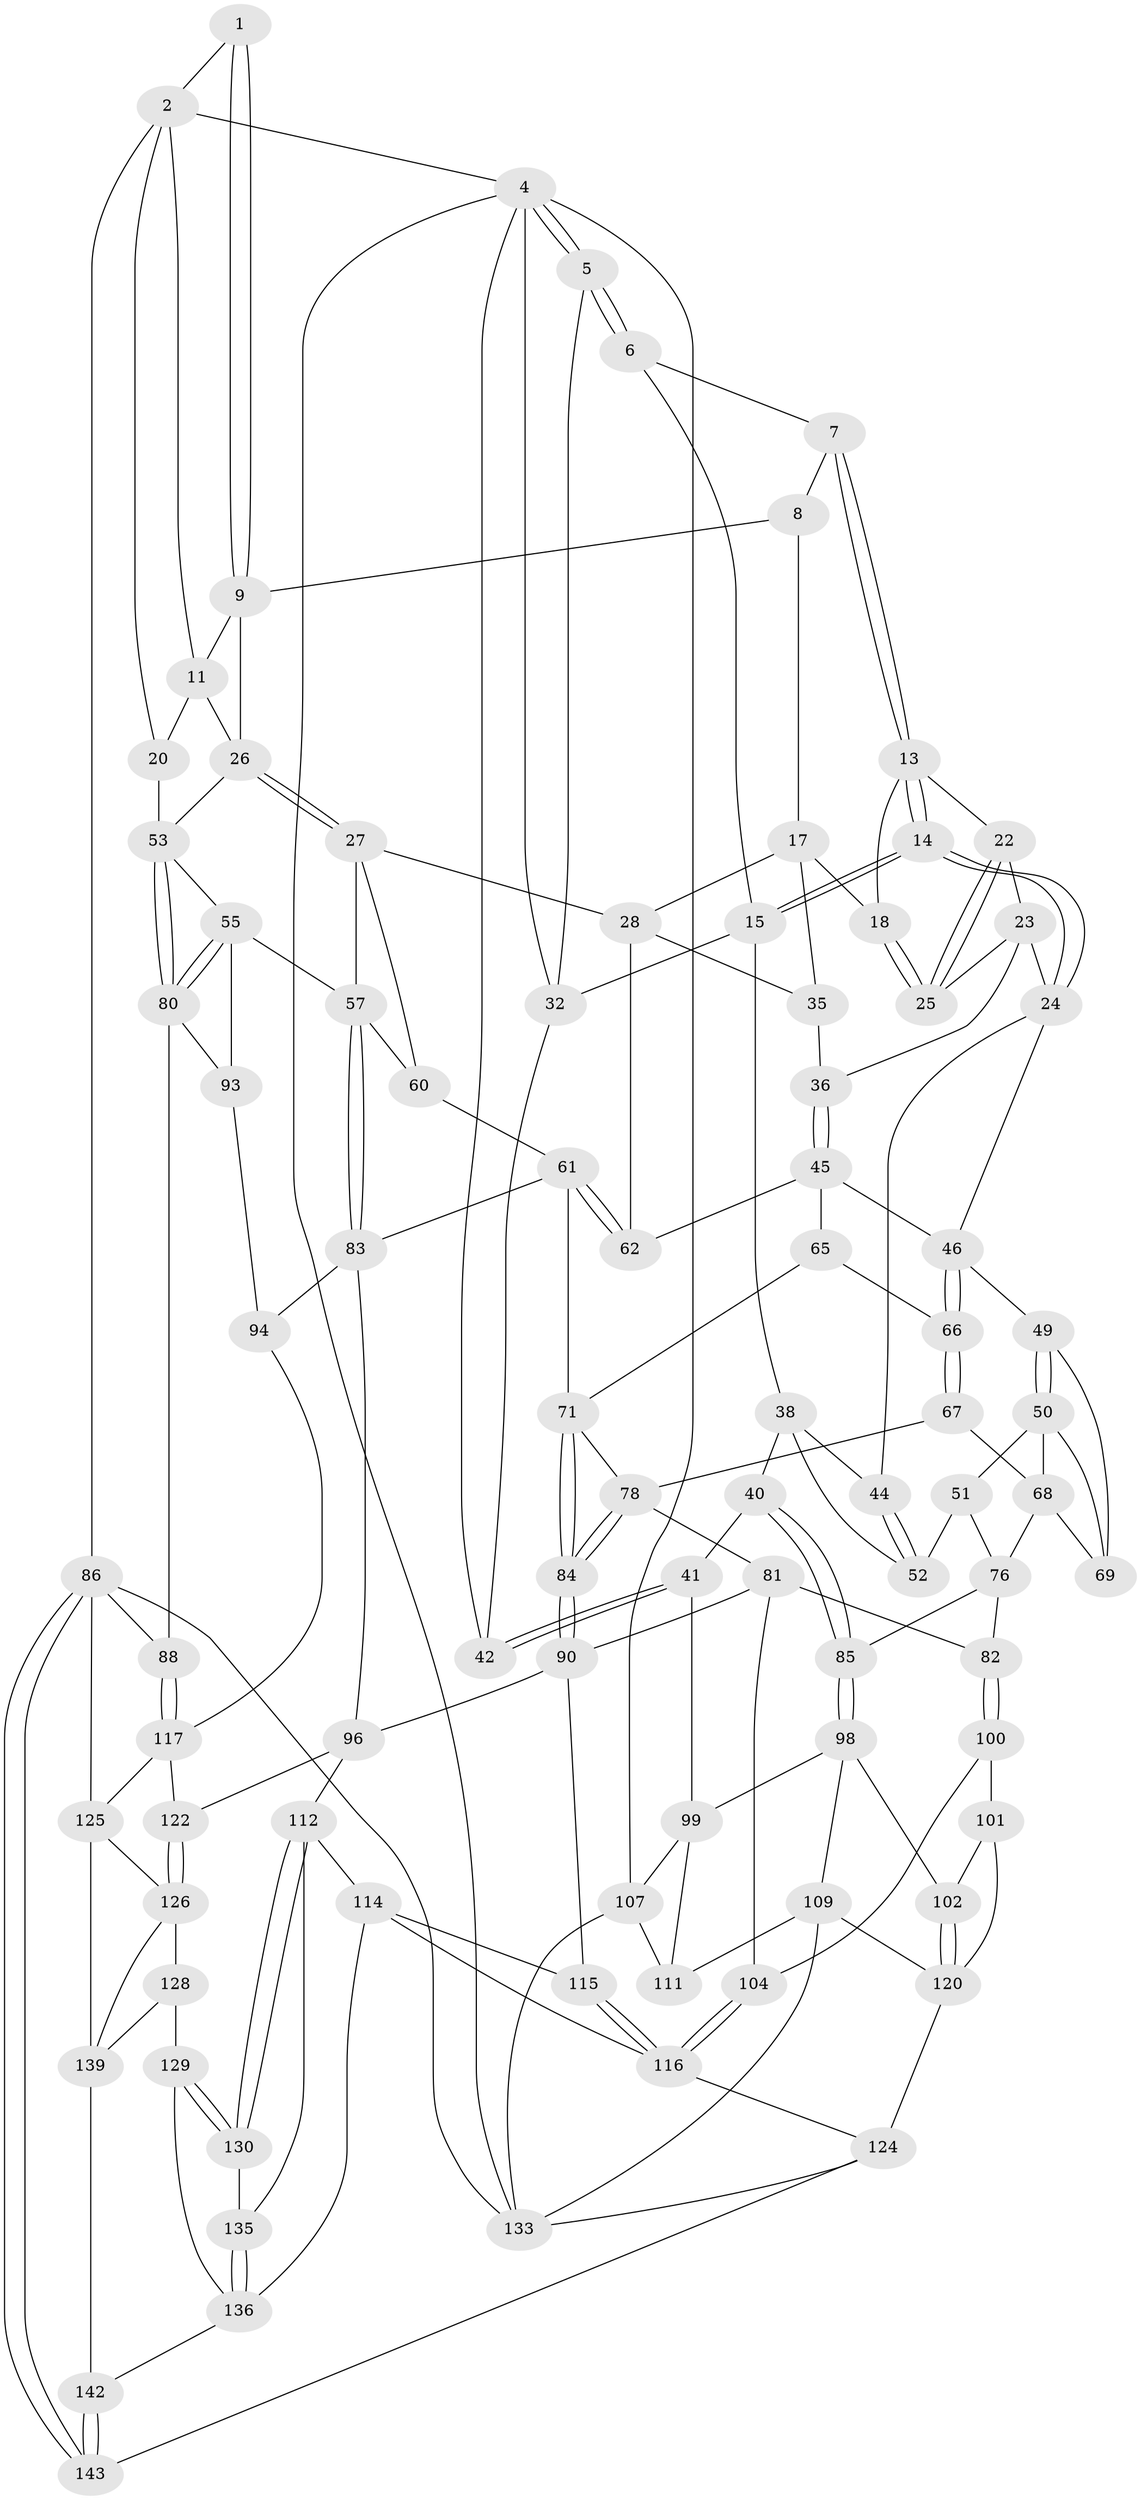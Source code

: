 // original degree distribution, {3: 0.02097902097902098, 4: 0.22377622377622378, 6: 0.21678321678321677, 5: 0.5384615384615384}
// Generated by graph-tools (version 1.1) at 2025/11/02/27/25 16:11:53]
// undirected, 90 vertices, 196 edges
graph export_dot {
graph [start="1"]
  node [color=gray90,style=filled];
  1 [pos="+0.6700526316399602+0"];
  2 [pos="+0.902415417192916+0",super="+3"];
  4 [pos="+0+0",super="+108"];
  5 [pos="+0+0",super="+30"];
  6 [pos="+0.24458891046885417+0",super="+16"];
  7 [pos="+0.29796728413684775+0"];
  8 [pos="+0.580493424120746+0",super="+10"];
  9 [pos="+0.7111905381038469+0.06582900559716746",super="+12"];
  11 [pos="+0.8481808476469154+0",super="+21"];
  13 [pos="+0.3185228041328777+0",super="+19"];
  14 [pos="+0.2677381290666031+0.15118482851424642"];
  15 [pos="+0.14727910285962312+0.13556300859322387",super="+31"];
  17 [pos="+0.5708481642718523+0.10858101563245472",super="+29"];
  18 [pos="+0.516425567995317+0.11634503924648863"];
  20 [pos="+1+0.14920784188347366"];
  22 [pos="+0.38801489384305665+0.13409776117903713"];
  23 [pos="+0.3297076080674838+0.1691489671797179",super="+37"];
  24 [pos="+0.2826421254684087+0.17737103619880581",super="+43"];
  25 [pos="+0.4500012516305276+0.18828944931192093"];
  26 [pos="+0.799720086268256+0.21136766612892813",super="+34"];
  27 [pos="+0.7765651163071938+0.22472987482878592",super="+59"];
  28 [pos="+0.6810243112895753+0.1902722825008776",super="+48"];
  32 [pos="+0.08438106327888649+0.13791196987261747",super="+33"];
  35 [pos="+0.5337207440176702+0.2933175750283384"];
  36 [pos="+0.4440940025835628+0.2671662887307567"];
  38 [pos="+0.0816346599187685+0.2605842825468852",super="+39"];
  40 [pos="+0+0.37303190984619766"];
  41 [pos="+0+0.38355865346319634"];
  42 [pos="+0+0.3849567382185501"];
  44 [pos="+0.1842582361805188+0.27283324915321294"];
  45 [pos="+0.3828574103713268+0.30670562145296526",super="+64"];
  46 [pos="+0.36427360434491035+0.3153717393804036",super="+47"];
  49 [pos="+0.29653572749492246+0.36367868506602413"];
  50 [pos="+0.2842129518416418+0.3729014815346457",super="+73"];
  51 [pos="+0.26013977476865385+0.37118547738891644",super="+74"];
  52 [pos="+0.24416054211316424+0.3591464239835983",super="+63"];
  53 [pos="+1+0.24742791313821996",super="+54"];
  55 [pos="+0.9061286092510897+0.40994730458529577",super="+56"];
  57 [pos="+0.8457682465462234+0.47765872017564565",super="+58"];
  60 [pos="+0.6646396763563964+0.36298859329842537"];
  61 [pos="+0.6239891474224628+0.3876537786139364",super="+70"];
  62 [pos="+0.5685760410305267+0.3503518548198604"];
  65 [pos="+0.4554516968330702+0.42746255419293666"];
  66 [pos="+0.43221711856080536+0.4295503371458905"];
  67 [pos="+0.41984382673704224+0.44432966400964585"];
  68 [pos="+0.41022533160108443+0.4456285903636461",super="+75"];
  69 [pos="+0.3832503578024089+0.43606178850552413"];
  71 [pos="+0.598029537772618+0.49867840924881923",super="+72"];
  76 [pos="+0.294761482838182+0.5520549062682597",super="+77"];
  78 [pos="+0.46896278716538764+0.5126894336228993",super="+79"];
  80 [pos="+1+0.30467105175474896",super="+89"];
  81 [pos="+0.3826554255744376+0.5869914594609976",super="+92"];
  82 [pos="+0.36258491801033327+0.5872743181773152"];
  83 [pos="+0.7439224103903455+0.5829108162247267",super="+95"];
  84 [pos="+0.5518670634358648+0.5445501454340355"];
  85 [pos="+0.2045127589478684+0.5801905784150702"];
  86 [pos="+1+1",super="+87"];
  88 [pos="+1+0.7096964431024182"];
  90 [pos="+0.5267087001813222+0.5974789425776234",super="+91"];
  93 [pos="+1+0.5439461328789981"];
  94 [pos="+0.8900064991374458+0.6589500032466042"];
  96 [pos="+0.7218626541051733+0.7032752739303414",super="+97"];
  98 [pos="+0.20352978399292707+0.5814880013140424",super="+103"];
  99 [pos="+0.13569192757986523+0.6024133386084775",super="+106"];
  100 [pos="+0.3348885222739547+0.6896150241038675",super="+105"];
  101 [pos="+0.32875356487964685+0.6908602981857116",super="+119"];
  102 [pos="+0.2299347984384153+0.7000045576042419"];
  104 [pos="+0.4048310410977293+0.8010096541431524"];
  107 [pos="+0+0.7712198415265348",super="+138"];
  109 [pos="+0.12748777275583517+0.7890839799831967",super="+110"];
  111 [pos="+0.05907303067723886+0.7832414763348978"];
  112 [pos="+0.7071364909029045+0.7263640631667689",super="+113"];
  114 [pos="+0.6393166310167082+0.7664232253129512",super="+134"];
  115 [pos="+0.5712371568154867+0.749823510076387"];
  116 [pos="+0.4110938091568713+0.8148545851606872",super="+123"];
  117 [pos="+0.9574911778216966+0.7465200825940972",super="+118"];
  120 [pos="+0.273435951834863+0.7645477105939159",super="+121"];
  122 [pos="+0.848106467815368+0.7732081722622872"];
  124 [pos="+0.3813314098189864+1",super="+132"];
  125 [pos="+0.9345372893810248+0.8158926253574744",super="+131"];
  126 [pos="+0.8824927525783315+0.8587314150108154",super="+127"];
  128 [pos="+0.8283107990875919+0.8918762197632764"];
  129 [pos="+0.8251749549528979+0.8902868591987267"];
  130 [pos="+0.8159442632148171+0.8821465320311327"];
  133 [pos="+0.31374708973919313+1",super="+137"];
  135 [pos="+0.7000287718631694+0.8890025362928338"];
  136 [pos="+0.6965059168299803+0.9425536170111294",super="+140"];
  139 [pos="+0.9555915661305758+0.9399351869680046",super="+141"];
  142 [pos="+0.7669951719910917+1"];
  143 [pos="+0.7700551650503256+1"];
  1 -- 2;
  1 -- 9;
  1 -- 9;
  2 -- 11;
  2 -- 4;
  2 -- 20;
  2 -- 86;
  4 -- 5;
  4 -- 5;
  4 -- 42;
  4 -- 107;
  4 -- 133;
  4 -- 32;
  5 -- 6;
  5 -- 6;
  5 -- 32;
  6 -- 7;
  6 -- 15;
  7 -- 8;
  7 -- 13;
  7 -- 13;
  8 -- 9;
  8 -- 17;
  9 -- 26;
  9 -- 11;
  11 -- 20;
  11 -- 26;
  13 -- 14;
  13 -- 14;
  13 -- 18;
  13 -- 22;
  14 -- 15;
  14 -- 15;
  14 -- 24;
  14 -- 24;
  15 -- 32;
  15 -- 38;
  17 -- 18;
  17 -- 35;
  17 -- 28;
  18 -- 25;
  18 -- 25;
  20 -- 53;
  22 -- 23;
  22 -- 25;
  22 -- 25;
  23 -- 24;
  23 -- 25;
  23 -- 36;
  24 -- 44;
  24 -- 46;
  26 -- 27;
  26 -- 27;
  26 -- 53;
  27 -- 28;
  27 -- 60;
  27 -- 57;
  28 -- 35;
  28 -- 62;
  32 -- 42;
  35 -- 36;
  36 -- 45;
  36 -- 45;
  38 -- 44;
  38 -- 40;
  38 -- 52;
  40 -- 41;
  40 -- 85;
  40 -- 85;
  41 -- 42;
  41 -- 42;
  41 -- 99;
  44 -- 52;
  44 -- 52;
  45 -- 46;
  45 -- 65;
  45 -- 62;
  46 -- 66;
  46 -- 66;
  46 -- 49;
  49 -- 50;
  49 -- 50;
  49 -- 69;
  50 -- 51;
  50 -- 69;
  50 -- 68;
  51 -- 52 [weight=2];
  51 -- 76;
  53 -- 80;
  53 -- 80;
  53 -- 55;
  55 -- 80;
  55 -- 80;
  55 -- 57;
  55 -- 93;
  57 -- 83;
  57 -- 83;
  57 -- 60;
  60 -- 61;
  61 -- 62;
  61 -- 62;
  61 -- 83;
  61 -- 71;
  65 -- 66;
  65 -- 71;
  66 -- 67;
  66 -- 67;
  67 -- 68;
  67 -- 78;
  68 -- 69;
  68 -- 76;
  71 -- 84;
  71 -- 84;
  71 -- 78;
  76 -- 82;
  76 -- 85;
  78 -- 84;
  78 -- 84;
  78 -- 81;
  80 -- 88;
  80 -- 93;
  81 -- 82;
  81 -- 104;
  81 -- 90;
  82 -- 100;
  82 -- 100;
  83 -- 96;
  83 -- 94;
  84 -- 90;
  84 -- 90;
  85 -- 98;
  85 -- 98;
  86 -- 143;
  86 -- 143;
  86 -- 133;
  86 -- 88;
  86 -- 125;
  88 -- 117;
  88 -- 117;
  90 -- 96;
  90 -- 115;
  93 -- 94;
  94 -- 117;
  96 -- 122;
  96 -- 112;
  98 -- 99;
  98 -- 109;
  98 -- 102;
  99 -- 107;
  99 -- 111;
  100 -- 101 [weight=2];
  100 -- 104;
  101 -- 102;
  101 -- 120;
  102 -- 120;
  102 -- 120;
  104 -- 116;
  104 -- 116;
  107 -- 133;
  107 -- 111;
  109 -- 120;
  109 -- 133;
  109 -- 111;
  112 -- 130;
  112 -- 130;
  112 -- 114;
  112 -- 135;
  114 -- 115;
  114 -- 136;
  114 -- 116;
  115 -- 116;
  115 -- 116;
  116 -- 124;
  117 -- 125;
  117 -- 122;
  120 -- 124;
  122 -- 126;
  122 -- 126;
  124 -- 133;
  124 -- 143;
  125 -- 126;
  125 -- 139;
  126 -- 128;
  126 -- 139;
  128 -- 129;
  128 -- 139;
  129 -- 130;
  129 -- 130;
  129 -- 136;
  130 -- 135;
  135 -- 136;
  135 -- 136;
  136 -- 142;
  139 -- 142;
  142 -- 143;
  142 -- 143;
}
